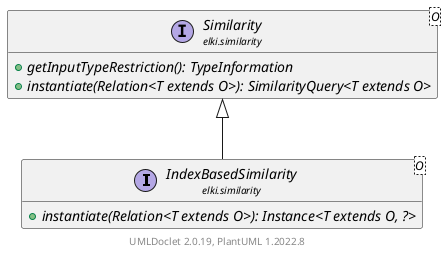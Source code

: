 @startuml
    remove .*\.(Instance|Par|Parameterizer|Factory)$
    set namespaceSeparator none
    hide empty fields
    hide empty methods

    interface "<size:14>IndexBasedSimilarity\n<size:10>elki.similarity" as elki.similarity.IndexBasedSimilarity<O> [[IndexBasedSimilarity.html]] {
        {abstract} +instantiate(Relation<T extends O>): Instance<T extends O, ?>
    }

    interface "<size:14>Similarity\n<size:10>elki.similarity" as elki.similarity.Similarity<O> [[Similarity.html]] {
        {abstract} +getInputTypeRestriction(): TypeInformation
        {abstract} +instantiate(Relation<T extends O>): SimilarityQuery<T extends O>
    }
    interface "<size:14>IndexBasedSimilarity.Instance\n<size:10>elki.similarity" as elki.similarity.IndexBasedSimilarity.Instance<T, I extends Index> [[IndexBasedSimilarity.Instance.html]]

    elki.similarity.Similarity <|-- elki.similarity.IndexBasedSimilarity
    elki.similarity.IndexBasedSimilarity +-- elki.similarity.IndexBasedSimilarity.Instance

    center footer UMLDoclet 2.0.19, PlantUML 1.2022.8
@enduml
